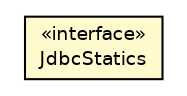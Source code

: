 #!/usr/local/bin/dot
#
# Class diagram 
# Generated by UmlGraph version 4.6 (http://www.spinellis.gr/sw/umlgraph)
#

digraph G {
	edge [fontname="Helvetica",fontsize=10,labelfontname="Helvetica",labelfontsize=10];
	node [fontname="Helvetica",fontsize=10,shape=plaintext];
	// org.synchronoss.cpo.jdbc.JdbcStatics
	c1006 [label=<<table border="0" cellborder="1" cellspacing="0" cellpadding="2" port="p" bgcolor="lemonChiffon" href="./JdbcStatics.html">
		<tr><td><table border="0" cellspacing="0" cellpadding="1">
			<tr><td> &laquo;interface&raquo; </td></tr>
			<tr><td> JdbcStatics </td></tr>
		</table></td></tr>
		</table>>, fontname="Helvetica", fontcolor="black", fontsize=9.0];
}

